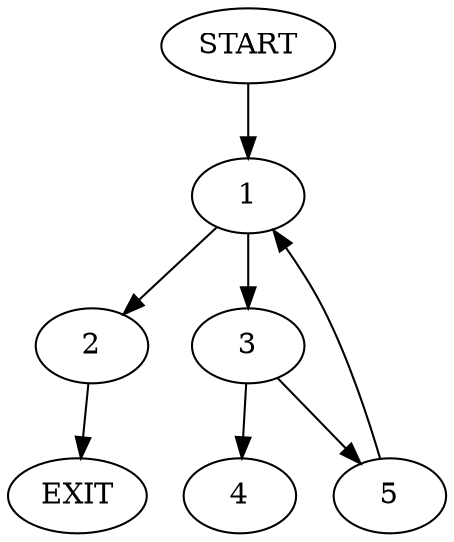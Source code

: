 digraph { 
0 [label="START"];
1;
2;
3;
4;
5;
6[label="EXIT"];
0 -> 1;
1 -> 2;
1 -> 3;
2 -> 6;
3 -> 4;
3 -> 5;
5 -> 1;
}